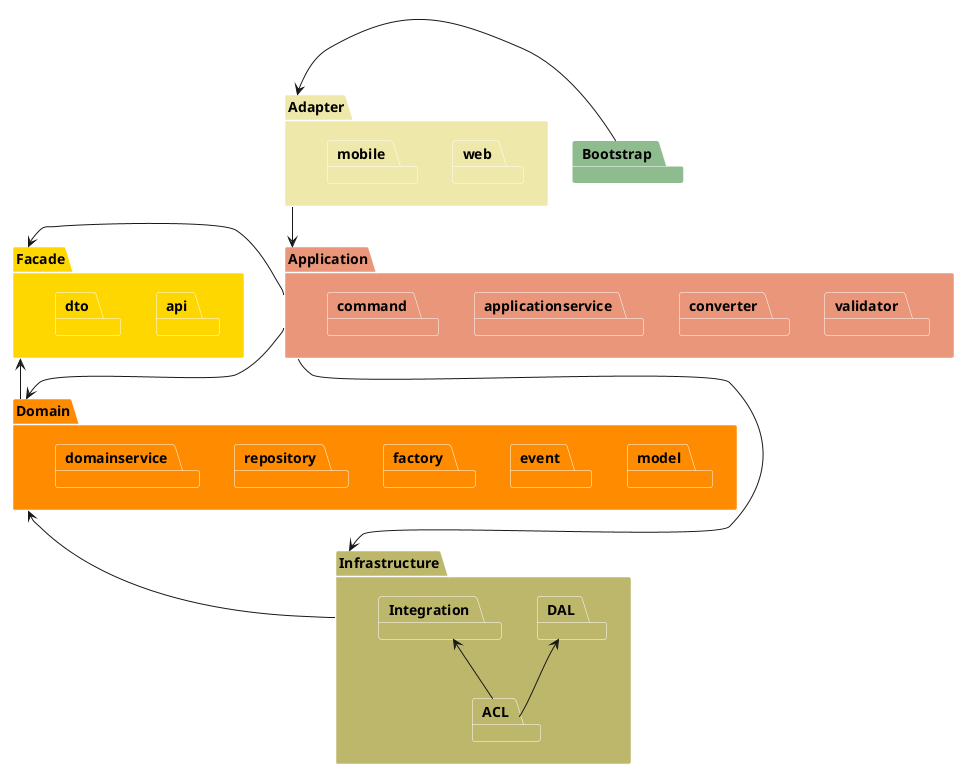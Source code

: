 @startuml ddd-module
package "Bootstrap" #DarkSeaGreen
package "Adapter" #PaleGoldenRod {
    package "web" #PaleGoldenRod{
    }
    package "mobile" #PaleGoldenRod{
    }
}
package "Facade" #Gold{
    package "api" #Gold{
    }
    package "dto" #Gold{
    }
}
package "Application" #DarkSalmon {
    package "validator" #DarkSalmon{
    }
    package "converter" #DarkSalmon{
    }
    package "applicationservice" #DarkSalmon{
    }
    package "command" #DarkSalmon{
    }
}
package "Domain" #Darkorange {
    package "model" #Darkorange{
    }
    package "event" #Darkorange{
    }
    package "factory" #Darkorange{
    }
    package "repository" #Darkorange{
    }
    package "domainservice" #Darkorange{
    }
}
package "Infrastructure" #DarkKhaki {
    package "ACL" #DarkKhaki{
    }
    package "DAL" #DarkKhaki{
    }
    package "Integration" #DarkKhaki{
    }
}

skinparam package {
    borderColor white
}

ACL -up-> Integration
ACL -up-> DAL

Domain -left-> Facade
Application -down-> Domain
Infrastructure -up-> Domain
Adapter -down-> Application
Application -left-> Facade
Application -down-> Infrastructure
Bootstrap -right-> Adapter
@enduml